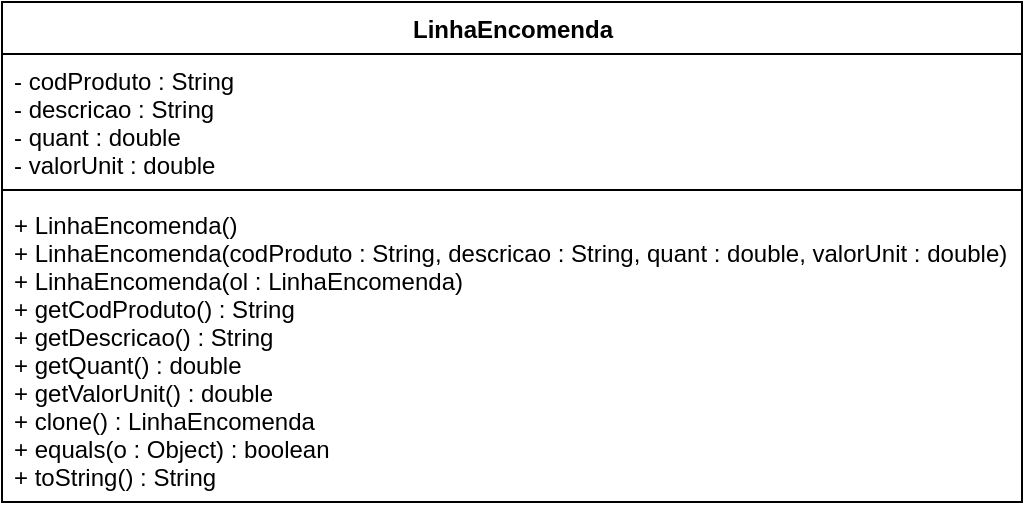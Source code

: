 <mxfile version="13.0.1" type="device"><diagram id="156TWqzqvm_quB4XYFCr" name="Page-1"><mxGraphModel dx="1102" dy="814" grid="1" gridSize="10" guides="1" tooltips="1" connect="1" arrows="1" fold="1" page="1" pageScale="1" pageWidth="1169" pageHeight="827" math="0" shadow="0"><root><mxCell id="0"/><mxCell id="1" parent="0"/><mxCell id="wLXwx-0b9c9h5c0pxnsm-12" value="LinhaEncomenda" style="swimlane;fontStyle=1;align=center;verticalAlign=top;childLayout=stackLayout;horizontal=1;startSize=26;horizontalStack=0;resizeParent=1;resizeParentMax=0;resizeLast=0;collapsible=1;marginBottom=0;fontFamily=Helvetica;html=1;" parent="1" vertex="1"><mxGeometry x="340" y="250" width="510" height="250" as="geometry"><mxRectangle x="340" y="250" width="130" height="26" as="alternateBounds"/></mxGeometry></mxCell><mxCell id="wLXwx-0b9c9h5c0pxnsm-13" value="- codProduto : String&#10;- descricao : String&#10;- quant : double&#10;- valorUnit : double" style="text;strokeColor=none;fillColor=none;align=left;verticalAlign=top;spacingLeft=4;spacingRight=4;overflow=hidden;rotatable=0;points=[[0,0.5],[1,0.5]];portConstraint=eastwest;" parent="wLXwx-0b9c9h5c0pxnsm-12" vertex="1"><mxGeometry y="26" width="510" height="64" as="geometry"/></mxCell><mxCell id="wLXwx-0b9c9h5c0pxnsm-14" value="" style="line;strokeWidth=1;fillColor=none;align=left;verticalAlign=middle;spacingTop=-1;spacingLeft=3;spacingRight=3;rotatable=0;labelPosition=right;points=[];portConstraint=eastwest;" parent="wLXwx-0b9c9h5c0pxnsm-12" vertex="1"><mxGeometry y="90" width="510" height="8" as="geometry"/></mxCell><mxCell id="wLXwx-0b9c9h5c0pxnsm-15" value="+ LinhaEncomenda()&#10;+ LinhaEncomenda(codProduto : String, descricao : String, quant : double, valorUnit : double)&#10;+ LinhaEncomenda(ol : LinhaEncomenda)&#10;+ getCodProduto() : String&#10;+ getDescricao() : String&#10;+ getQuant() : double&#10;+ getValorUnit() : double&#10;+ clone() : LinhaEncomenda&#10;+ equals(o : Object) : boolean&#10;+ toString() : String" style="text;strokeColor=none;fillColor=none;align=left;verticalAlign=top;spacingLeft=4;spacingRight=4;overflow=hidden;rotatable=0;points=[[0,0.5],[1,0.5]];portConstraint=eastwest;" parent="wLXwx-0b9c9h5c0pxnsm-12" vertex="1"><mxGeometry y="98" width="510" height="152" as="geometry"/></mxCell></root></mxGraphModel></diagram></mxfile>